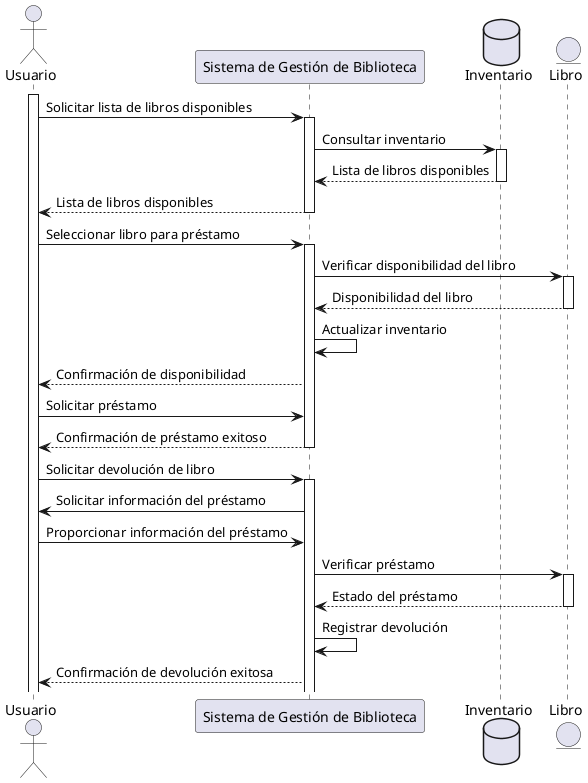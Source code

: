 @startuml

actor Usuario
participant "Sistema de Gestión de Biblioteca" as Sistema
database "Inventario" as Inventario
entity "Libro" as Libro

activate Usuario

Usuario -> Sistema: Solicitar lista de libros disponibles
activate Sistema
Sistema -> Inventario: Consultar inventario
activate Inventario
Inventario --> Sistema: Lista de libros disponibles
deactivate Inventario
Sistema --> Usuario: Lista de libros disponibles
deactivate Sistema

Usuario -> Sistema: Seleccionar libro para préstamo
activate Sistema
Sistema -> Libro: Verificar disponibilidad del libro
activate Libro
Libro --> Sistema: Disponibilidad del libro
deactivate Libro
Sistema -> Sistema: Actualizar inventario
Sistema --> Usuario: Confirmación de disponibilidad
Usuario -> Sistema: Solicitar préstamo
Sistema --> Usuario: Confirmación de préstamo exitoso
deactivate Sistema

Usuario -> Sistema: Solicitar devolución de libro
activate Sistema
Sistema -> Usuario: Solicitar información del préstamo
Usuario -> Sistema: Proporcionar información del préstamo
Sistema -> Libro: Verificar préstamo
activate Libro
Libro --> Sistema: Estado del préstamo
deactivate Libro
Sistema -> Sistema: Registrar devolución
Sistema --> Usuario: Confirmación de devolución exitosa